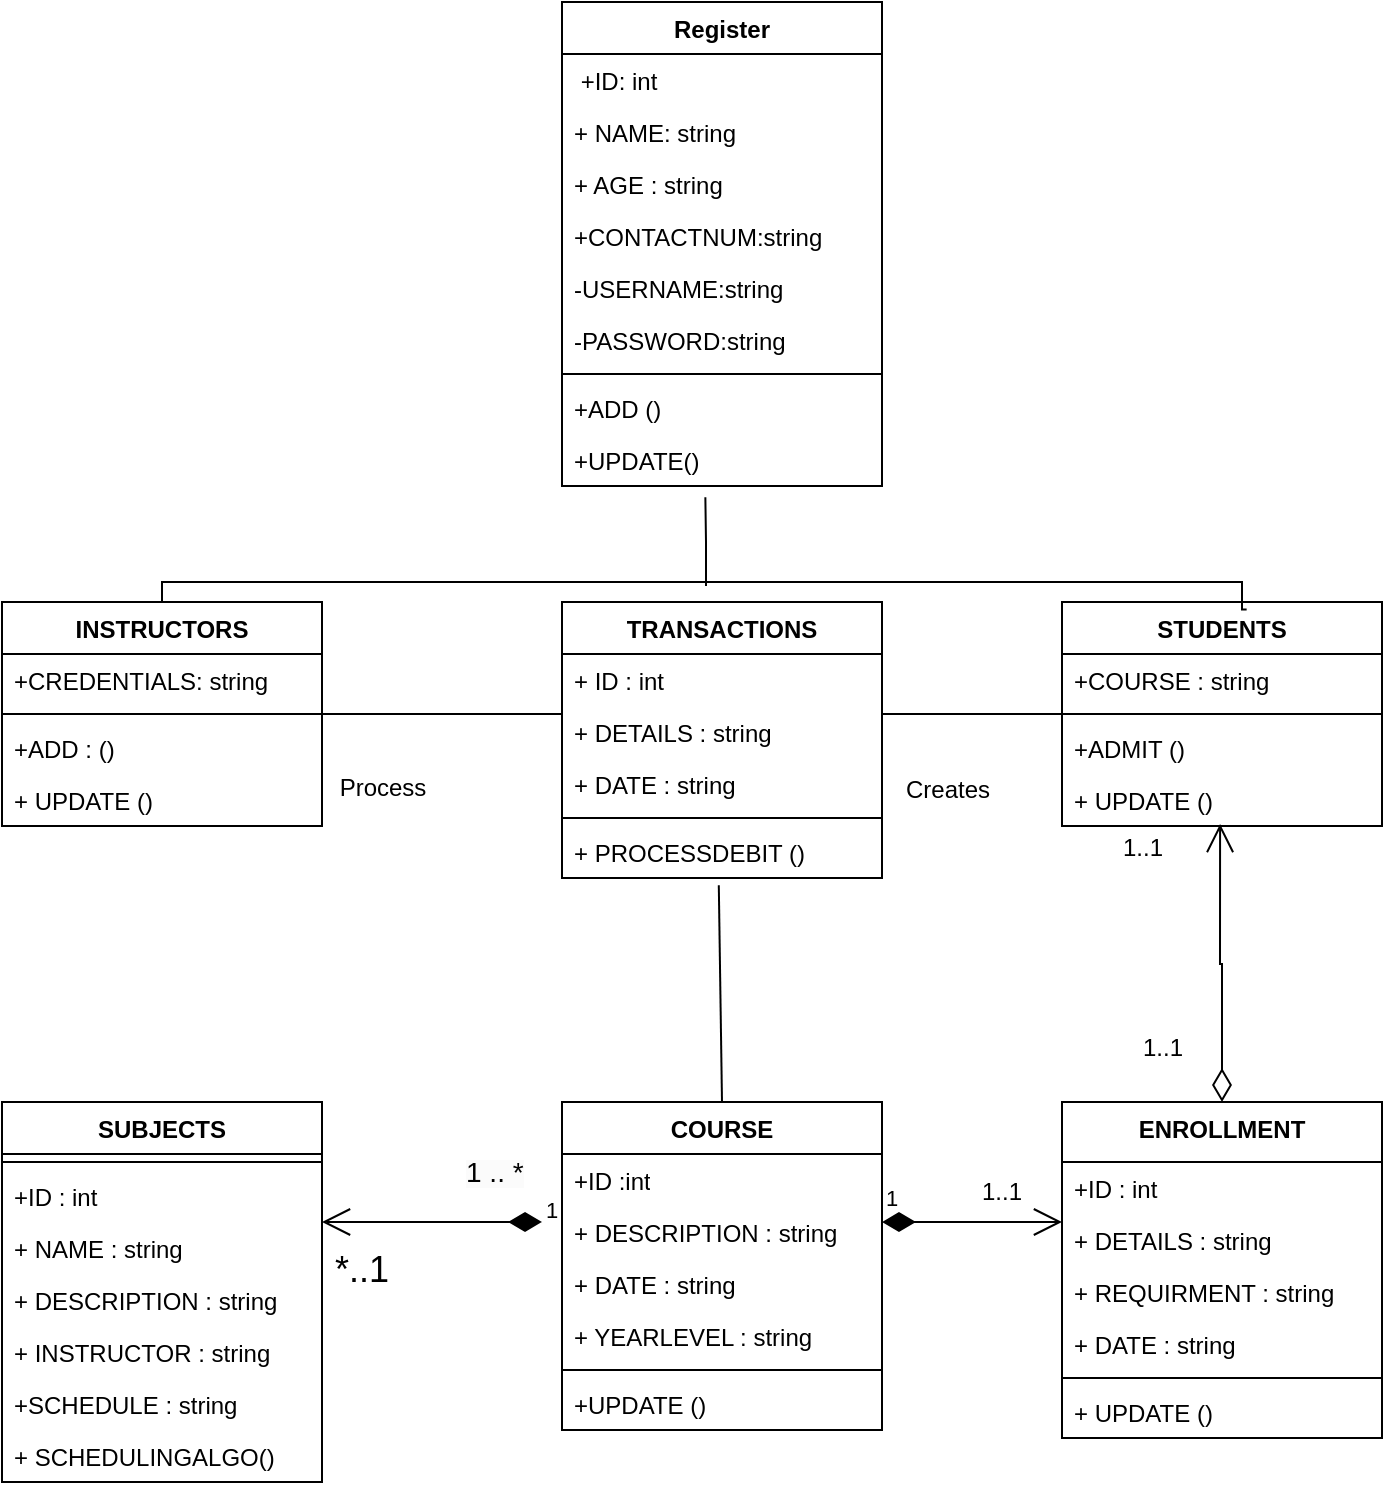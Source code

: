 <mxfile version="25.0.1">
  <diagram name="Page-1" id="8DmLSicRiSNCOTn5xFR5">
    <mxGraphModel dx="691" dy="579" grid="1" gridSize="10" guides="1" tooltips="1" connect="1" arrows="1" fold="1" page="1" pageScale="1" pageWidth="850" pageHeight="1100" math="0" shadow="0">
      <root>
        <mxCell id="0" />
        <mxCell id="1" parent="0" />
        <mxCell id="KPOZH9hxsUo5gC1HVDm9-1" value="Register" style="swimlane;fontStyle=1;align=center;verticalAlign=top;childLayout=stackLayout;horizontal=1;startSize=26;horizontalStack=0;resizeParent=1;resizeParentMax=0;resizeLast=0;collapsible=1;marginBottom=0;whiteSpace=wrap;html=1;" vertex="1" parent="1">
          <mxGeometry x="280" y="10" width="160" height="242" as="geometry" />
        </mxCell>
        <mxCell id="KPOZH9hxsUo5gC1HVDm9-5" value="&amp;nbsp;+ID: int&lt;div&gt;&lt;br&gt;&lt;/div&gt;" style="text;strokeColor=none;fillColor=none;align=left;verticalAlign=top;spacingLeft=4;spacingRight=4;overflow=hidden;rotatable=0;points=[[0,0.5],[1,0.5]];portConstraint=eastwest;whiteSpace=wrap;html=1;" vertex="1" parent="KPOZH9hxsUo5gC1HVDm9-1">
          <mxGeometry y="26" width="160" height="26" as="geometry" />
        </mxCell>
        <mxCell id="KPOZH9hxsUo5gC1HVDm9-7" value="&lt;div&gt;+ NAME: string&lt;/div&gt;&lt;div&gt;&lt;br&gt;&lt;/div&gt;&lt;div&gt;&lt;br&gt;&lt;/div&gt;" style="text;strokeColor=none;fillColor=none;align=left;verticalAlign=top;spacingLeft=4;spacingRight=4;overflow=hidden;rotatable=0;points=[[0,0.5],[1,0.5]];portConstraint=eastwest;whiteSpace=wrap;html=1;" vertex="1" parent="KPOZH9hxsUo5gC1HVDm9-1">
          <mxGeometry y="52" width="160" height="26" as="geometry" />
        </mxCell>
        <mxCell id="KPOZH9hxsUo5gC1HVDm9-9" value="&lt;div&gt;+ AGE : string&lt;/div&gt;" style="text;strokeColor=none;fillColor=none;align=left;verticalAlign=top;spacingLeft=4;spacingRight=4;overflow=hidden;rotatable=0;points=[[0,0.5],[1,0.5]];portConstraint=eastwest;whiteSpace=wrap;html=1;" vertex="1" parent="KPOZH9hxsUo5gC1HVDm9-1">
          <mxGeometry y="78" width="160" height="26" as="geometry" />
        </mxCell>
        <mxCell id="KPOZH9hxsUo5gC1HVDm9-8" value="&lt;div&gt;+CONTACTNUM:string&lt;/div&gt;" style="text;strokeColor=none;fillColor=none;align=left;verticalAlign=top;spacingLeft=4;spacingRight=4;overflow=hidden;rotatable=0;points=[[0,0.5],[1,0.5]];portConstraint=eastwest;whiteSpace=wrap;html=1;" vertex="1" parent="KPOZH9hxsUo5gC1HVDm9-1">
          <mxGeometry y="104" width="160" height="26" as="geometry" />
        </mxCell>
        <mxCell id="KPOZH9hxsUo5gC1HVDm9-6" value="&lt;div&gt;-USERNAME:string&lt;/div&gt;" style="text;strokeColor=none;fillColor=none;align=left;verticalAlign=top;spacingLeft=4;spacingRight=4;overflow=hidden;rotatable=0;points=[[0,0.5],[1,0.5]];portConstraint=eastwest;whiteSpace=wrap;html=1;" vertex="1" parent="KPOZH9hxsUo5gC1HVDm9-1">
          <mxGeometry y="130" width="160" height="26" as="geometry" />
        </mxCell>
        <mxCell id="KPOZH9hxsUo5gC1HVDm9-2" value="&lt;div&gt;-PASSWORD:string&lt;/div&gt;" style="text;strokeColor=none;fillColor=none;align=left;verticalAlign=top;spacingLeft=4;spacingRight=4;overflow=hidden;rotatable=0;points=[[0,0.5],[1,0.5]];portConstraint=eastwest;whiteSpace=wrap;html=1;" vertex="1" parent="KPOZH9hxsUo5gC1HVDm9-1">
          <mxGeometry y="156" width="160" height="26" as="geometry" />
        </mxCell>
        <mxCell id="KPOZH9hxsUo5gC1HVDm9-3" value="" style="line;strokeWidth=1;fillColor=none;align=left;verticalAlign=middle;spacingTop=-1;spacingLeft=3;spacingRight=3;rotatable=0;labelPosition=right;points=[];portConstraint=eastwest;strokeColor=inherit;" vertex="1" parent="KPOZH9hxsUo5gC1HVDm9-1">
          <mxGeometry y="182" width="160" height="8" as="geometry" />
        </mxCell>
        <mxCell id="KPOZH9hxsUo5gC1HVDm9-4" value="+ADD ()" style="text;strokeColor=none;fillColor=none;align=left;verticalAlign=top;spacingLeft=4;spacingRight=4;overflow=hidden;rotatable=0;points=[[0,0.5],[1,0.5]];portConstraint=eastwest;whiteSpace=wrap;html=1;" vertex="1" parent="KPOZH9hxsUo5gC1HVDm9-1">
          <mxGeometry y="190" width="160" height="26" as="geometry" />
        </mxCell>
        <mxCell id="KPOZH9hxsUo5gC1HVDm9-10" value="+UPDATE()" style="text;strokeColor=none;fillColor=none;align=left;verticalAlign=top;spacingLeft=4;spacingRight=4;overflow=hidden;rotatable=0;points=[[0,0.5],[1,0.5]];portConstraint=eastwest;whiteSpace=wrap;html=1;" vertex="1" parent="KPOZH9hxsUo5gC1HVDm9-1">
          <mxGeometry y="216" width="160" height="26" as="geometry" />
        </mxCell>
        <mxCell id="KPOZH9hxsUo5gC1HVDm9-12" value="INSTRUCTORS" style="swimlane;fontStyle=1;align=center;verticalAlign=top;childLayout=stackLayout;horizontal=1;startSize=26;horizontalStack=0;resizeParent=1;resizeParentMax=0;resizeLast=0;collapsible=1;marginBottom=0;whiteSpace=wrap;html=1;" vertex="1" parent="1">
          <mxGeometry y="310" width="160" height="112" as="geometry" />
        </mxCell>
        <mxCell id="KPOZH9hxsUo5gC1HVDm9-13" value="+CREDENTIALS: string" style="text;strokeColor=none;fillColor=none;align=left;verticalAlign=top;spacingLeft=4;spacingRight=4;overflow=hidden;rotatable=0;points=[[0,0.5],[1,0.5]];portConstraint=eastwest;whiteSpace=wrap;html=1;" vertex="1" parent="KPOZH9hxsUo5gC1HVDm9-12">
          <mxGeometry y="26" width="160" height="26" as="geometry" />
        </mxCell>
        <mxCell id="KPOZH9hxsUo5gC1HVDm9-14" value="" style="line;strokeWidth=1;fillColor=none;align=left;verticalAlign=middle;spacingTop=-1;spacingLeft=3;spacingRight=3;rotatable=0;labelPosition=right;points=[];portConstraint=eastwest;strokeColor=inherit;" vertex="1" parent="KPOZH9hxsUo5gC1HVDm9-12">
          <mxGeometry y="52" width="160" height="8" as="geometry" />
        </mxCell>
        <mxCell id="KPOZH9hxsUo5gC1HVDm9-15" value="+ADD : ()" style="text;strokeColor=none;fillColor=none;align=left;verticalAlign=top;spacingLeft=4;spacingRight=4;overflow=hidden;rotatable=0;points=[[0,0.5],[1,0.5]];portConstraint=eastwest;whiteSpace=wrap;html=1;" vertex="1" parent="KPOZH9hxsUo5gC1HVDm9-12">
          <mxGeometry y="60" width="160" height="26" as="geometry" />
        </mxCell>
        <mxCell id="KPOZH9hxsUo5gC1HVDm9-16" value="+ UPDATE ()" style="text;strokeColor=none;fillColor=none;align=left;verticalAlign=top;spacingLeft=4;spacingRight=4;overflow=hidden;rotatable=0;points=[[0,0.5],[1,0.5]];portConstraint=eastwest;whiteSpace=wrap;html=1;" vertex="1" parent="KPOZH9hxsUo5gC1HVDm9-12">
          <mxGeometry y="86" width="160" height="26" as="geometry" />
        </mxCell>
        <mxCell id="KPOZH9hxsUo5gC1HVDm9-17" value="" style="text;strokeColor=none;fillColor=none;align=left;verticalAlign=middle;spacingTop=-1;spacingLeft=4;spacingRight=4;rotatable=0;labelPosition=right;points=[];portConstraint=eastwest;" vertex="1" parent="1">
          <mxGeometry x="250" y="230" width="20" height="14" as="geometry" />
        </mxCell>
        <mxCell id="KPOZH9hxsUo5gC1HVDm9-18" value="TRANSACTIONS" style="swimlane;fontStyle=1;align=center;verticalAlign=top;childLayout=stackLayout;horizontal=1;startSize=26;horizontalStack=0;resizeParent=1;resizeParentMax=0;resizeLast=0;collapsible=1;marginBottom=0;whiteSpace=wrap;html=1;" vertex="1" parent="1">
          <mxGeometry x="280" y="310" width="160" height="138" as="geometry" />
        </mxCell>
        <mxCell id="KPOZH9hxsUo5gC1HVDm9-19" value="+ ID : int" style="text;strokeColor=none;fillColor=none;align=left;verticalAlign=top;spacingLeft=4;spacingRight=4;overflow=hidden;rotatable=0;points=[[0,0.5],[1,0.5]];portConstraint=eastwest;whiteSpace=wrap;html=1;" vertex="1" parent="KPOZH9hxsUo5gC1HVDm9-18">
          <mxGeometry y="26" width="160" height="26" as="geometry" />
        </mxCell>
        <mxCell id="KPOZH9hxsUo5gC1HVDm9-22" value="+ DETAILS : string" style="text;strokeColor=none;fillColor=none;align=left;verticalAlign=top;spacingLeft=4;spacingRight=4;overflow=hidden;rotatable=0;points=[[0,0.5],[1,0.5]];portConstraint=eastwest;whiteSpace=wrap;html=1;" vertex="1" parent="KPOZH9hxsUo5gC1HVDm9-18">
          <mxGeometry y="52" width="160" height="26" as="geometry" />
        </mxCell>
        <mxCell id="KPOZH9hxsUo5gC1HVDm9-23" value="+ DATE : string" style="text;strokeColor=none;fillColor=none;align=left;verticalAlign=top;spacingLeft=4;spacingRight=4;overflow=hidden;rotatable=0;points=[[0,0.5],[1,0.5]];portConstraint=eastwest;whiteSpace=wrap;html=1;" vertex="1" parent="KPOZH9hxsUo5gC1HVDm9-18">
          <mxGeometry y="78" width="160" height="26" as="geometry" />
        </mxCell>
        <mxCell id="KPOZH9hxsUo5gC1HVDm9-20" value="" style="line;strokeWidth=1;fillColor=none;align=left;verticalAlign=middle;spacingTop=-1;spacingLeft=3;spacingRight=3;rotatable=0;labelPosition=right;points=[];portConstraint=eastwest;strokeColor=inherit;" vertex="1" parent="KPOZH9hxsUo5gC1HVDm9-18">
          <mxGeometry y="104" width="160" height="8" as="geometry" />
        </mxCell>
        <mxCell id="KPOZH9hxsUo5gC1HVDm9-21" value="+ PROCESSDEBIT ()" style="text;strokeColor=none;fillColor=none;align=left;verticalAlign=top;spacingLeft=4;spacingRight=4;overflow=hidden;rotatable=0;points=[[0,0.5],[1,0.5]];portConstraint=eastwest;whiteSpace=wrap;html=1;" vertex="1" parent="KPOZH9hxsUo5gC1HVDm9-18">
          <mxGeometry y="112" width="160" height="26" as="geometry" />
        </mxCell>
        <mxCell id="KPOZH9hxsUo5gC1HVDm9-24" value="STUDENTS" style="swimlane;fontStyle=1;align=center;verticalAlign=top;childLayout=stackLayout;horizontal=1;startSize=26;horizontalStack=0;resizeParent=1;resizeParentMax=0;resizeLast=0;collapsible=1;marginBottom=0;whiteSpace=wrap;html=1;" vertex="1" parent="1">
          <mxGeometry x="530" y="310" width="160" height="112" as="geometry" />
        </mxCell>
        <mxCell id="KPOZH9hxsUo5gC1HVDm9-25" value="+COURSE : string" style="text;strokeColor=none;fillColor=none;align=left;verticalAlign=top;spacingLeft=4;spacingRight=4;overflow=hidden;rotatable=0;points=[[0,0.5],[1,0.5]];portConstraint=eastwest;whiteSpace=wrap;html=1;" vertex="1" parent="KPOZH9hxsUo5gC1HVDm9-24">
          <mxGeometry y="26" width="160" height="26" as="geometry" />
        </mxCell>
        <mxCell id="KPOZH9hxsUo5gC1HVDm9-26" value="" style="line;strokeWidth=1;fillColor=none;align=left;verticalAlign=middle;spacingTop=-1;spacingLeft=3;spacingRight=3;rotatable=0;labelPosition=right;points=[];portConstraint=eastwest;strokeColor=inherit;" vertex="1" parent="KPOZH9hxsUo5gC1HVDm9-24">
          <mxGeometry y="52" width="160" height="8" as="geometry" />
        </mxCell>
        <mxCell id="KPOZH9hxsUo5gC1HVDm9-27" value="+ADMIT ()" style="text;strokeColor=none;fillColor=none;align=left;verticalAlign=top;spacingLeft=4;spacingRight=4;overflow=hidden;rotatable=0;points=[[0,0.5],[1,0.5]];portConstraint=eastwest;whiteSpace=wrap;html=1;" vertex="1" parent="KPOZH9hxsUo5gC1HVDm9-24">
          <mxGeometry y="60" width="160" height="26" as="geometry" />
        </mxCell>
        <mxCell id="KPOZH9hxsUo5gC1HVDm9-30" value="+ UPDATE ()" style="text;strokeColor=none;fillColor=none;align=left;verticalAlign=top;spacingLeft=4;spacingRight=4;overflow=hidden;rotatable=0;points=[[0,0.5],[1,0.5]];portConstraint=eastwest;whiteSpace=wrap;html=1;" vertex="1" parent="KPOZH9hxsUo5gC1HVDm9-24">
          <mxGeometry y="86" width="160" height="26" as="geometry" />
        </mxCell>
        <mxCell id="KPOZH9hxsUo5gC1HVDm9-32" value="ENROLLMENT" style="swimlane;fontStyle=1;align=center;verticalAlign=top;childLayout=stackLayout;horizontal=1;startSize=30;horizontalStack=0;resizeParent=1;resizeParentMax=0;resizeLast=0;collapsible=1;marginBottom=0;whiteSpace=wrap;html=1;" vertex="1" parent="1">
          <mxGeometry x="530" y="560" width="160" height="168" as="geometry" />
        </mxCell>
        <mxCell id="KPOZH9hxsUo5gC1HVDm9-33" value="+ID : int" style="text;strokeColor=none;fillColor=none;align=left;verticalAlign=top;spacingLeft=4;spacingRight=4;overflow=hidden;rotatable=0;points=[[0,0.5],[1,0.5]];portConstraint=eastwest;whiteSpace=wrap;html=1;" vertex="1" parent="KPOZH9hxsUo5gC1HVDm9-32">
          <mxGeometry y="30" width="160" height="26" as="geometry" />
        </mxCell>
        <mxCell id="KPOZH9hxsUo5gC1HVDm9-36" value="+ DETAILS : string" style="text;strokeColor=none;fillColor=none;align=left;verticalAlign=top;spacingLeft=4;spacingRight=4;overflow=hidden;rotatable=0;points=[[0,0.5],[1,0.5]];portConstraint=eastwest;whiteSpace=wrap;html=1;" vertex="1" parent="KPOZH9hxsUo5gC1HVDm9-32">
          <mxGeometry y="56" width="160" height="26" as="geometry" />
        </mxCell>
        <mxCell id="KPOZH9hxsUo5gC1HVDm9-37" value="+ REQUIRMENT : string" style="text;strokeColor=none;fillColor=none;align=left;verticalAlign=top;spacingLeft=4;spacingRight=4;overflow=hidden;rotatable=0;points=[[0,0.5],[1,0.5]];portConstraint=eastwest;whiteSpace=wrap;html=1;" vertex="1" parent="KPOZH9hxsUo5gC1HVDm9-32">
          <mxGeometry y="82" width="160" height="26" as="geometry" />
        </mxCell>
        <mxCell id="KPOZH9hxsUo5gC1HVDm9-38" value="+ DATE : string" style="text;strokeColor=none;fillColor=none;align=left;verticalAlign=top;spacingLeft=4;spacingRight=4;overflow=hidden;rotatable=0;points=[[0,0.5],[1,0.5]];portConstraint=eastwest;whiteSpace=wrap;html=1;" vertex="1" parent="KPOZH9hxsUo5gC1HVDm9-32">
          <mxGeometry y="108" width="160" height="26" as="geometry" />
        </mxCell>
        <mxCell id="KPOZH9hxsUo5gC1HVDm9-34" value="" style="line;strokeWidth=1;fillColor=none;align=left;verticalAlign=middle;spacingTop=-1;spacingLeft=3;spacingRight=3;rotatable=0;labelPosition=right;points=[];portConstraint=eastwest;strokeColor=inherit;" vertex="1" parent="KPOZH9hxsUo5gC1HVDm9-32">
          <mxGeometry y="134" width="160" height="8" as="geometry" />
        </mxCell>
        <mxCell id="KPOZH9hxsUo5gC1HVDm9-35" value="+ UPDATE ()" style="text;strokeColor=none;fillColor=none;align=left;verticalAlign=top;spacingLeft=4;spacingRight=4;overflow=hidden;rotatable=0;points=[[0,0.5],[1,0.5]];portConstraint=eastwest;whiteSpace=wrap;html=1;" vertex="1" parent="KPOZH9hxsUo5gC1HVDm9-32">
          <mxGeometry y="142" width="160" height="26" as="geometry" />
        </mxCell>
        <mxCell id="KPOZH9hxsUo5gC1HVDm9-39" value="COURSE" style="swimlane;fontStyle=1;align=center;verticalAlign=top;childLayout=stackLayout;horizontal=1;startSize=26;horizontalStack=0;resizeParent=1;resizeParentMax=0;resizeLast=0;collapsible=1;marginBottom=0;whiteSpace=wrap;html=1;" vertex="1" parent="1">
          <mxGeometry x="280" y="560" width="160" height="164" as="geometry" />
        </mxCell>
        <mxCell id="KPOZH9hxsUo5gC1HVDm9-46" value="+ID :int" style="text;strokeColor=none;fillColor=none;align=left;verticalAlign=top;spacingLeft=4;spacingRight=4;overflow=hidden;rotatable=0;points=[[0,0.5],[1,0.5]];portConstraint=eastwest;whiteSpace=wrap;html=1;" vertex="1" parent="KPOZH9hxsUo5gC1HVDm9-39">
          <mxGeometry y="26" width="160" height="26" as="geometry" />
        </mxCell>
        <mxCell id="KPOZH9hxsUo5gC1HVDm9-45" value="+ DESCRIPTION : string" style="text;strokeColor=none;fillColor=none;align=left;verticalAlign=top;spacingLeft=4;spacingRight=4;overflow=hidden;rotatable=0;points=[[0,0.5],[1,0.5]];portConstraint=eastwest;whiteSpace=wrap;html=1;" vertex="1" parent="KPOZH9hxsUo5gC1HVDm9-39">
          <mxGeometry y="52" width="160" height="26" as="geometry" />
        </mxCell>
        <mxCell id="KPOZH9hxsUo5gC1HVDm9-44" value="+ DATE : string" style="text;strokeColor=none;fillColor=none;align=left;verticalAlign=top;spacingLeft=4;spacingRight=4;overflow=hidden;rotatable=0;points=[[0,0.5],[1,0.5]];portConstraint=eastwest;whiteSpace=wrap;html=1;" vertex="1" parent="KPOZH9hxsUo5gC1HVDm9-39">
          <mxGeometry y="78" width="160" height="26" as="geometry" />
        </mxCell>
        <mxCell id="KPOZH9hxsUo5gC1HVDm9-40" value="+ YEARLEVEL : string" style="text;strokeColor=none;fillColor=none;align=left;verticalAlign=top;spacingLeft=4;spacingRight=4;overflow=hidden;rotatable=0;points=[[0,0.5],[1,0.5]];portConstraint=eastwest;whiteSpace=wrap;html=1;" vertex="1" parent="KPOZH9hxsUo5gC1HVDm9-39">
          <mxGeometry y="104" width="160" height="26" as="geometry" />
        </mxCell>
        <mxCell id="KPOZH9hxsUo5gC1HVDm9-41" value="" style="line;strokeWidth=1;fillColor=none;align=left;verticalAlign=middle;spacingTop=-1;spacingLeft=3;spacingRight=3;rotatable=0;labelPosition=right;points=[];portConstraint=eastwest;strokeColor=inherit;" vertex="1" parent="KPOZH9hxsUo5gC1HVDm9-39">
          <mxGeometry y="130" width="160" height="8" as="geometry" />
        </mxCell>
        <mxCell id="KPOZH9hxsUo5gC1HVDm9-42" value="+UPDATE ()" style="text;strokeColor=none;fillColor=none;align=left;verticalAlign=top;spacingLeft=4;spacingRight=4;overflow=hidden;rotatable=0;points=[[0,0.5],[1,0.5]];portConstraint=eastwest;whiteSpace=wrap;html=1;" vertex="1" parent="KPOZH9hxsUo5gC1HVDm9-39">
          <mxGeometry y="138" width="160" height="26" as="geometry" />
        </mxCell>
        <mxCell id="KPOZH9hxsUo5gC1HVDm9-47" value="SUBJECTS" style="swimlane;fontStyle=1;align=center;verticalAlign=top;childLayout=stackLayout;horizontal=1;startSize=26;horizontalStack=0;resizeParent=1;resizeParentMax=0;resizeLast=0;collapsible=1;marginBottom=0;whiteSpace=wrap;html=1;" vertex="1" parent="1">
          <mxGeometry y="560" width="160" height="190" as="geometry" />
        </mxCell>
        <mxCell id="KPOZH9hxsUo5gC1HVDm9-49" value="" style="line;strokeWidth=1;fillColor=none;align=left;verticalAlign=middle;spacingTop=-1;spacingLeft=3;spacingRight=3;rotatable=0;labelPosition=right;points=[];portConstraint=eastwest;strokeColor=inherit;" vertex="1" parent="KPOZH9hxsUo5gC1HVDm9-47">
          <mxGeometry y="26" width="160" height="8" as="geometry" />
        </mxCell>
        <mxCell id="KPOZH9hxsUo5gC1HVDm9-51" value="+ID : int" style="text;strokeColor=none;fillColor=none;align=left;verticalAlign=top;spacingLeft=4;spacingRight=4;overflow=hidden;rotatable=0;points=[[0,0.5],[1,0.5]];portConstraint=eastwest;whiteSpace=wrap;html=1;" vertex="1" parent="KPOZH9hxsUo5gC1HVDm9-47">
          <mxGeometry y="34" width="160" height="26" as="geometry" />
        </mxCell>
        <mxCell id="KPOZH9hxsUo5gC1HVDm9-52" value="+ NAME : string" style="text;strokeColor=none;fillColor=none;align=left;verticalAlign=top;spacingLeft=4;spacingRight=4;overflow=hidden;rotatable=0;points=[[0,0.5],[1,0.5]];portConstraint=eastwest;whiteSpace=wrap;html=1;" vertex="1" parent="KPOZH9hxsUo5gC1HVDm9-47">
          <mxGeometry y="60" width="160" height="26" as="geometry" />
        </mxCell>
        <mxCell id="KPOZH9hxsUo5gC1HVDm9-55" value="+ DESCRIPTION : string" style="text;strokeColor=none;fillColor=none;align=left;verticalAlign=top;spacingLeft=4;spacingRight=4;overflow=hidden;rotatable=0;points=[[0,0.5],[1,0.5]];portConstraint=eastwest;whiteSpace=wrap;html=1;" vertex="1" parent="KPOZH9hxsUo5gC1HVDm9-47">
          <mxGeometry y="86" width="160" height="26" as="geometry" />
        </mxCell>
        <mxCell id="KPOZH9hxsUo5gC1HVDm9-56" value="+ INSTRUCTOR : string" style="text;strokeColor=none;fillColor=none;align=left;verticalAlign=top;spacingLeft=4;spacingRight=4;overflow=hidden;rotatable=0;points=[[0,0.5],[1,0.5]];portConstraint=eastwest;whiteSpace=wrap;html=1;" vertex="1" parent="KPOZH9hxsUo5gC1HVDm9-47">
          <mxGeometry y="112" width="160" height="26" as="geometry" />
        </mxCell>
        <mxCell id="KPOZH9hxsUo5gC1HVDm9-54" value="+SCHEDULE : string" style="text;strokeColor=none;fillColor=none;align=left;verticalAlign=top;spacingLeft=4;spacingRight=4;overflow=hidden;rotatable=0;points=[[0,0.5],[1,0.5]];portConstraint=eastwest;whiteSpace=wrap;html=1;" vertex="1" parent="KPOZH9hxsUo5gC1HVDm9-47">
          <mxGeometry y="138" width="160" height="26" as="geometry" />
        </mxCell>
        <mxCell id="KPOZH9hxsUo5gC1HVDm9-53" value="+ SCHEDULINGALGO()" style="text;strokeColor=none;fillColor=none;align=left;verticalAlign=top;spacingLeft=4;spacingRight=4;overflow=hidden;rotatable=0;points=[[0,0.5],[1,0.5]];portConstraint=eastwest;whiteSpace=wrap;html=1;" vertex="1" parent="KPOZH9hxsUo5gC1HVDm9-47">
          <mxGeometry y="164" width="160" height="26" as="geometry" />
        </mxCell>
        <mxCell id="KPOZH9hxsUo5gC1HVDm9-58" value="1" style="endArrow=open;html=1;endSize=12;startArrow=diamondThin;startSize=14;startFill=1;edgeStyle=orthogonalEdgeStyle;align=left;verticalAlign=bottom;rounded=0;" edge="1" parent="1">
          <mxGeometry x="-1" y="3" relative="1" as="geometry">
            <mxPoint x="270" y="620" as="sourcePoint" />
            <mxPoint x="160" y="620" as="targetPoint" />
          </mxGeometry>
        </mxCell>
        <mxCell id="KPOZH9hxsUo5gC1HVDm9-59" value="&lt;font style=&quot;font-size: 18px;&quot;&gt;*..1&lt;/font&gt;" style="text;html=1;align=center;verticalAlign=middle;whiteSpace=wrap;rounded=0;" vertex="1" parent="1">
          <mxGeometry x="150" y="629" width="60" height="30" as="geometry" />
        </mxCell>
        <mxCell id="KPOZH9hxsUo5gC1HVDm9-60" value="&lt;span style=&quot;color: rgb(0, 0, 0); font-family: Helvetica; font-style: normal; font-variant-ligatures: normal; font-variant-caps: normal; font-weight: 400; letter-spacing: normal; orphans: 2; text-align: center; text-indent: 0px; text-transform: none; widows: 2; word-spacing: 0px; -webkit-text-stroke-width: 0px; white-space: normal; background-color: rgb(251, 251, 251); text-decoration-thickness: initial; text-decoration-style: initial; text-decoration-color: initial; float: none; display: inline !important;&quot;&gt;&lt;font style=&quot;font-size: 14px;&quot;&gt;1 .. *&lt;/font&gt;&lt;/span&gt;" style="text;whiteSpace=wrap;html=1;" vertex="1" parent="1">
          <mxGeometry x="230" y="580" width="100" height="90" as="geometry" />
        </mxCell>
        <mxCell id="KPOZH9hxsUo5gC1HVDm9-61" value="1" style="endArrow=open;html=1;endSize=12;startArrow=diamondThin;startSize=14;startFill=1;edgeStyle=orthogonalEdgeStyle;align=left;verticalAlign=bottom;rounded=0;" edge="1" parent="1">
          <mxGeometry x="-1" y="3" relative="1" as="geometry">
            <mxPoint x="440" y="620" as="sourcePoint" />
            <mxPoint x="530" y="620" as="targetPoint" />
            <Array as="points">
              <mxPoint x="528" y="620" />
            </Array>
          </mxGeometry>
        </mxCell>
        <mxCell id="KPOZH9hxsUo5gC1HVDm9-64" value="1..1" style="text;html=1;align=center;verticalAlign=middle;whiteSpace=wrap;rounded=0;" vertex="1" parent="1">
          <mxGeometry x="470" y="590" width="60" height="30" as="geometry" />
        </mxCell>
        <mxCell id="KPOZH9hxsUo5gC1HVDm9-78" value="" style="endArrow=open;html=1;endSize=12;startArrow=diamondThin;startSize=14;startFill=0;edgeStyle=orthogonalEdgeStyle;align=left;verticalAlign=bottom;rounded=0;exitX=0.5;exitY=0;exitDx=0;exitDy=0;entryX=0.494;entryY=0.962;entryDx=0;entryDy=0;entryPerimeter=0;" edge="1" parent="1" source="KPOZH9hxsUo5gC1HVDm9-32" target="KPOZH9hxsUo5gC1HVDm9-30">
          <mxGeometry x="-1" y="3" relative="1" as="geometry">
            <mxPoint x="330" y="500" as="sourcePoint" />
            <mxPoint x="610" y="430" as="targetPoint" />
          </mxGeometry>
        </mxCell>
        <mxCell id="KPOZH9hxsUo5gC1HVDm9-79" value="1..1" style="text;html=1;align=center;verticalAlign=middle;resizable=0;points=[];autosize=1;strokeColor=none;fillColor=none;" vertex="1" parent="1">
          <mxGeometry x="550" y="418" width="40" height="30" as="geometry" />
        </mxCell>
        <mxCell id="KPOZH9hxsUo5gC1HVDm9-80" value="1..1" style="text;html=1;align=center;verticalAlign=middle;resizable=0;points=[];autosize=1;strokeColor=none;fillColor=none;" vertex="1" parent="1">
          <mxGeometry x="560" y="518" width="40" height="30" as="geometry" />
        </mxCell>
        <mxCell id="KPOZH9hxsUo5gC1HVDm9-81" value="" style="endArrow=none;html=1;rounded=0;edgeStyle=orthogonalEdgeStyle;exitX=0.5;exitY=0;exitDx=0;exitDy=0;entryX=0.577;entryY=0.033;entryDx=0;entryDy=0;entryPerimeter=0;" edge="1" parent="1" source="KPOZH9hxsUo5gC1HVDm9-12" target="KPOZH9hxsUo5gC1HVDm9-24">
          <mxGeometry width="50" height="50" relative="1" as="geometry">
            <mxPoint x="90" y="280" as="sourcePoint" />
            <mxPoint x="620" y="296" as="targetPoint" />
            <Array as="points">
              <mxPoint x="80" y="300" />
              <mxPoint x="620" y="300" />
              <mxPoint x="620" y="314" />
            </Array>
          </mxGeometry>
        </mxCell>
        <mxCell id="KPOZH9hxsUo5gC1HVDm9-85" value="" style="endArrow=none;html=1;rounded=0;entryX=0.448;entryY=1.218;entryDx=0;entryDy=0;entryPerimeter=0;" edge="1" parent="1" target="KPOZH9hxsUo5gC1HVDm9-10">
          <mxGeometry width="50" height="50" relative="1" as="geometry">
            <mxPoint x="352" y="302" as="sourcePoint" />
            <mxPoint x="400" y="252" as="targetPoint" />
            <Array as="points">
              <mxPoint x="352" y="280" />
            </Array>
          </mxGeometry>
        </mxCell>
        <mxCell id="KPOZH9hxsUo5gC1HVDm9-87" value="" style="endArrow=none;html=1;rounded=0;exitX=0.5;exitY=0;exitDx=0;exitDy=0;entryX=0.49;entryY=1.141;entryDx=0;entryDy=0;entryPerimeter=0;" edge="1" parent="1" source="KPOZH9hxsUo5gC1HVDm9-39" target="KPOZH9hxsUo5gC1HVDm9-21">
          <mxGeometry width="50" height="50" relative="1" as="geometry">
            <mxPoint x="250" y="530" as="sourcePoint" />
            <mxPoint x="300" y="480" as="targetPoint" />
          </mxGeometry>
        </mxCell>
        <mxCell id="KPOZH9hxsUo5gC1HVDm9-88" value="" style="line;strokeWidth=1;fillColor=none;align=left;verticalAlign=middle;spacingTop=-1;spacingLeft=3;spacingRight=3;rotatable=0;labelPosition=right;points=[];portConstraint=eastwest;strokeColor=inherit;" vertex="1" parent="1">
          <mxGeometry x="160" y="362" width="120" height="8" as="geometry" />
        </mxCell>
        <mxCell id="KPOZH9hxsUo5gC1HVDm9-89" value="" style="line;strokeWidth=1;fillColor=none;align=left;verticalAlign=middle;spacingTop=-1;spacingLeft=3;spacingRight=3;rotatable=0;labelPosition=right;points=[];portConstraint=eastwest;strokeColor=inherit;" vertex="1" parent="1">
          <mxGeometry x="440" y="362" width="90" height="8" as="geometry" />
        </mxCell>
        <mxCell id="KPOZH9hxsUo5gC1HVDm9-90" value="Process" style="text;html=1;align=center;verticalAlign=middle;resizable=0;points=[];autosize=1;strokeColor=none;fillColor=none;" vertex="1" parent="1">
          <mxGeometry x="155" y="388" width="70" height="30" as="geometry" />
        </mxCell>
        <mxCell id="KPOZH9hxsUo5gC1HVDm9-91" value="&lt;div style=&quot;text-align: center;&quot;&gt;&lt;span style=&quot;background-color: initial;&quot;&gt;Creates&lt;/span&gt;&lt;/div&gt;" style="text;whiteSpace=wrap;html=1;" vertex="1" parent="1">
          <mxGeometry x="450" y="390" width="50" height="40" as="geometry" />
        </mxCell>
      </root>
    </mxGraphModel>
  </diagram>
</mxfile>
